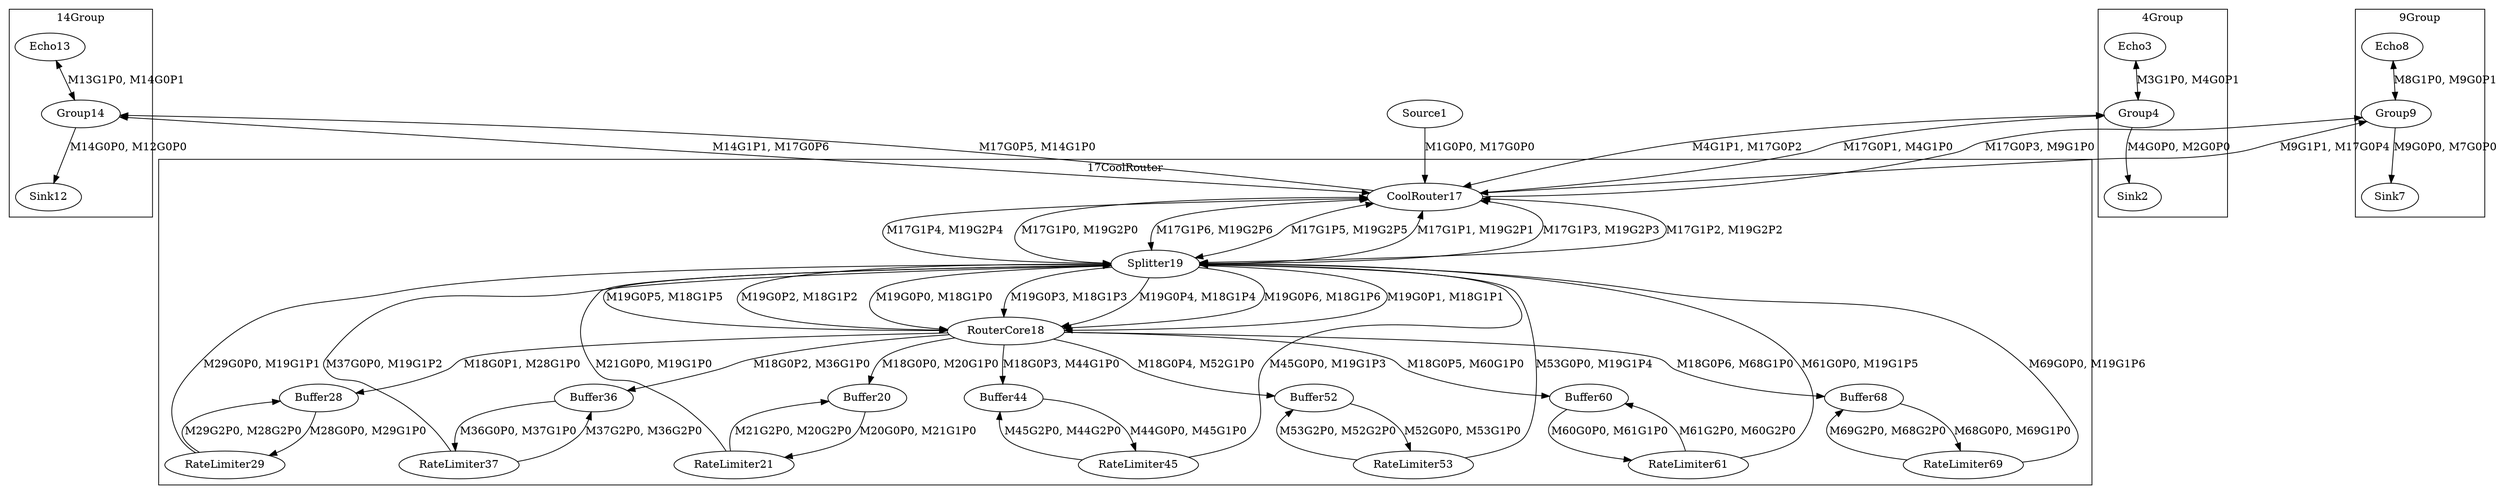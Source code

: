 digraph {
	1[label=Source1];
	subgraph cluster_4 { 
	label="4Group";
	4[label=Group4];
		3[label=Echo3];
		2[label=Sink2];
	 }
	subgraph cluster_9 { 
	label="9Group";
	9[label=Group9];
		8[label=Echo8];
		7[label=Sink7];
	 }
	subgraph cluster_14 { 
	label="14Group";
	14[label=Group14];
		13[label=Echo13];
		12[label=Sink12];
	 }
	subgraph cluster_17 { 
	label="17CoolRouter";
	17[label=CoolRouter17];
		18[label=RouterCore18];
		19[label=Splitter19];
		20[label=Buffer20];
		21[label=RateLimiter21];
		28[label=Buffer28];
		29[label=RateLimiter29];
		36[label=Buffer36];
		37[label=RateLimiter37];
		44[label=Buffer44];
		45[label=RateLimiter45];
		52[label=Buffer52];
		53[label=RateLimiter53];
		60[label=Buffer60];
		61[label=RateLimiter61];
		68[label=Buffer68];
		69[label=RateLimiter69];
	 }
	29 -> 28[label="M29G2P0, M28G2P0"];
	29 -> 19[label="M29G0P0, M19G1P1"];
	1 -> 17[label="M1G0P0, M17G0P0"];
	21 -> 20[label="M21G2P0, M20G2P0"];
	21 -> 19[label="M21G0P0, M19G1P0"];
	36 -> 37[label="M36G0P0, M37G1P0"];
	3 -> 4[dir="both",label="M3G1P0, M4G0P1"];
	19 -> 18[label="M19G0P5, M18G1P5"];
	19 -> 18[label="M19G0P2, M18G1P2"];
	19 -> 18[label="M19G0P0, M18G1P0"];
	19 -> 18[label="M19G0P3, M18G1P3"];
	19 -> 18[label="M19G0P4, M18G1P4"];
	19 -> 18[label="M19G0P6, M18G1P6"];
	19 -> 18[label="M19G0P1, M18G1P1"];
	4 -> 2[label="M4G0P0, M2G0P0"];
	4 -> 17[dir="both",label="M4G1P1, M17G0P2"];
	8 -> 9[dir="both",label="M8G1P0, M9G0P1"];
	28 -> 29[label="M28G0P0, M29G1P0"];
	18 -> 36[label="M18G0P2, M36G1P0"];
	18 -> 52[label="M18G0P4, M52G1P0"];
	18 -> 68[label="M18G0P6, M68G1P0"];
	18 -> 20[label="M18G0P0, M20G1P0"];
	18 -> 44[label="M18G0P3, M44G1P0"];
	18 -> 60[label="M18G0P5, M60G1P0"];
	18 -> 28[label="M18G0P1, M28G1P0"];
	20 -> 21[label="M20G0P0, M21G1P0"];
	69 -> 68[label="M69G2P0, M68G2P0"];
	69 -> 19[label="M69G0P0, M19G1P6"];
	45 -> 44[label="M45G2P0, M44G2P0"];
	45 -> 19[label="M45G0P0, M19G1P3"];
	14 -> 17[dir="both",label="M14G1P1, M17G0P6"];
	14 -> 12[label="M14G0P0, M12G0P0"];
	53 -> 19[label="M53G0P0, M19G1P4"];
	53 -> 52[label="M53G2P0, M52G2P0"];
	9 -> 17[dir="both",label="M9G1P1, M17G0P4"];
	9 -> 7[label="M9G0P0, M7G0P0"];
	44 -> 45[label="M44G0P0, M45G1P0"];
	52 -> 53[label="M52G0P0, M53G1P0"];
	37 -> 36[label="M37G2P0, M36G2P0"];
	37 -> 19[label="M37G0P0, M19G1P2"];
	17 -> 14[label="M17G0P5, M14G1P0"];
	17 -> 9[label="M17G0P3, M9G1P0"];
	17 -> 4[label="M17G0P1, M4G1P0"];
	17 -> 19[dir="both",label="M17G1P4, M19G2P4"];
	17 -> 19[dir="both",label="M17G1P0, M19G2P0"];
	17 -> 19[dir="both",label="M17G1P6, M19G2P6"];
	17 -> 19[dir="both",label="M17G1P5, M19G2P5"];
	17 -> 19[dir="both",label="M17G1P1, M19G2P1"];
	17 -> 19[dir="both",label="M17G1P3, M19G2P3"];
	17 -> 19[dir="both",label="M17G1P2, M19G2P2"];
	61 -> 19[label="M61G0P0, M19G1P5"];
	61 -> 60[label="M61G2P0, M60G2P0"];
	13 -> 14[dir="both",label="M13G1P0, M14G0P1"];
	60 -> 61[label="M60G0P0, M61G1P0"];
	68 -> 69[label="M68G0P0, M69G1P0"];
}
